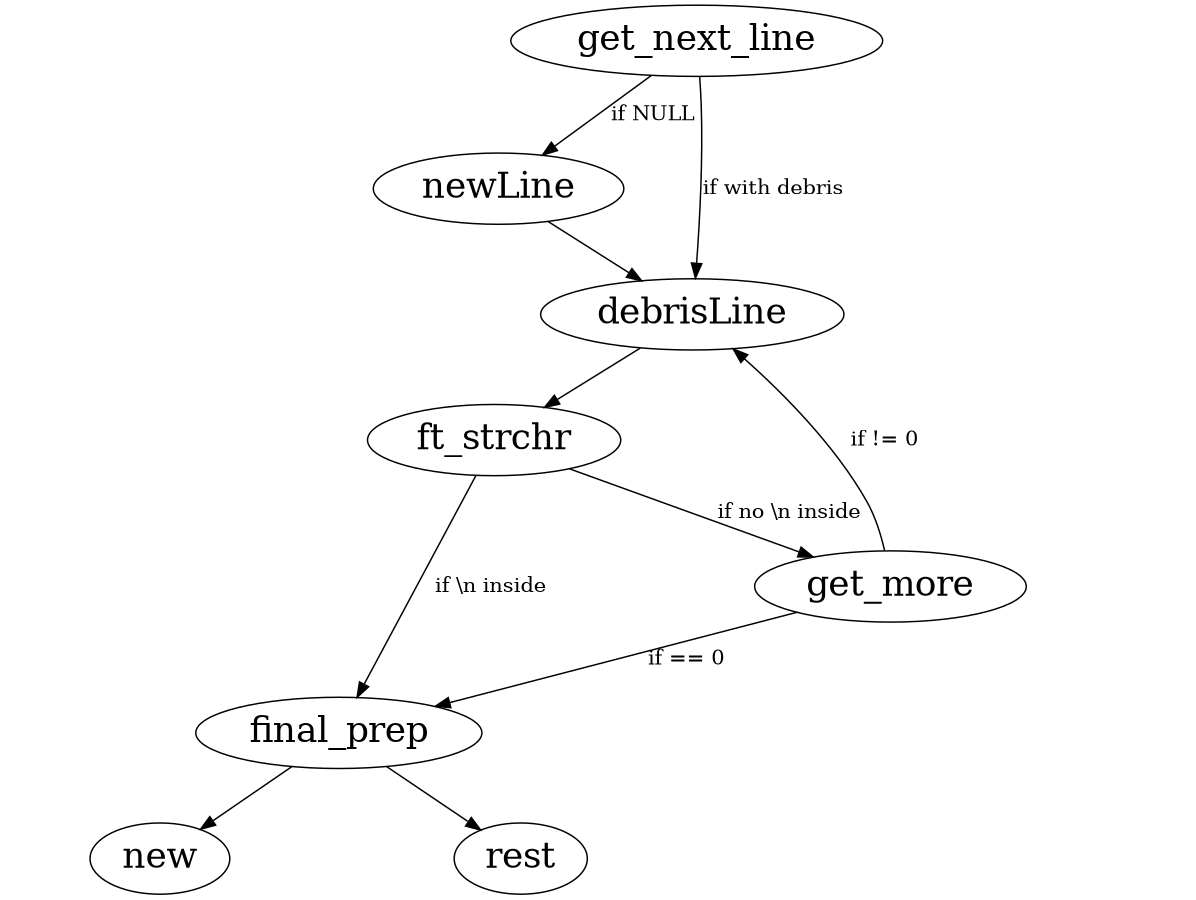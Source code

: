 
digraph G {
	size="8,6"; ratio=fill; node[fontsize=24];

	get_next_line->newLine [label="if NULL"]
	get_next_line->debrisLine [label="if with debris"]

	newLine->debrisLine;

	debrisLine->ft_strchr;

	ft_strchr->final_prep [label="if \\n inside"];
	ft_strchr->get_more [label="if no \\n inside"];

	final_prep->new;
	final_prep->rest;

	get_more->debrisLine [label="if != 0"];
	get_more->final_prep [label="if == 0"];

	//no_n->malloc; no_n->read; no_n->free_ret; no_n->ft_substr; no_n->ft_strlen;
	//no_n->free_chg; no_n->make_new;

	//make_new->ft_strchr; make_new->ft_substr; make_new->ft_strjoin; make_new->free_chg;
	//make_new->ft_strlen; make_new->free;

	//subgraph "cluster_get_next_line" { label="get_next_line.c"; free_ret; free_chg;
	//									make_new; no_n; get_next_line; }
	
	//subgraph "cluster_get_next_line_utils" { label="get_next_line_utils.c" ft_strlen; ft_strchr;
	//										ft_substr; ft_strjoin;  }
	
	//subgraph "cluster_builtins" { label="builtins" malloc; read; free; }
}
